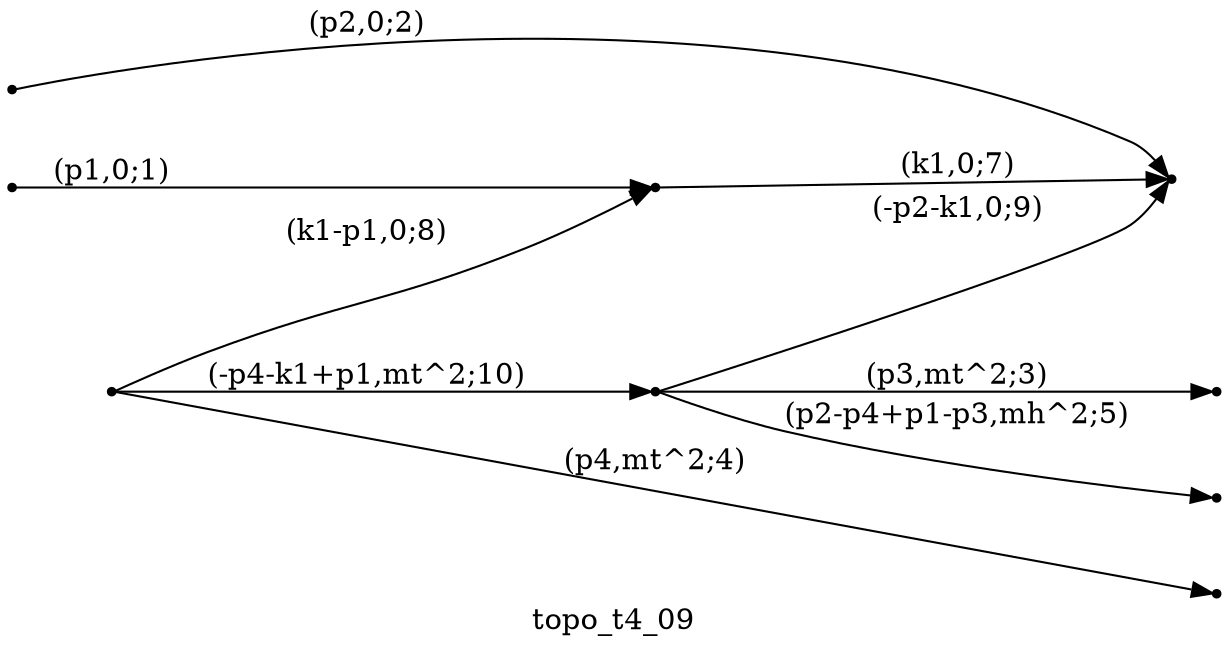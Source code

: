 digraph topo_t4_09 {
  label="topo_t4_09";
  rankdir="LR";
  subgraph edges {
    -1 -> 2 [label="(p1,0;1)"];
    -2 -> 3 [label="(p2,0;2)"];
    1 -> -3 [label="(p3,mt^2;3)"];
    4 -> -4 [label="(p4,mt^2;4)"];
    1 -> -5 [label="(p2-p4+p1-p3,mh^2;5)"];
    2 -> 3 [label="(k1,0;7)"];
    4 -> 2 [label="(k1-p1,0;8)"];
    1 -> 3 [label="(-p2-k1,0;9)"];
    4 -> 1 [label="(-p4-k1+p1,mt^2;10)"];
  }
  subgraph incoming { rank="source"; -1; -2; }
  subgraph outgoing { rank="sink"; -3; -4; -5; }
-5 [shape=point];
-4 [shape=point];
-3 [shape=point];
-2 [shape=point];
-1 [shape=point];
1 [shape=point];
2 [shape=point];
3 [shape=point];
4 [shape=point];
}

